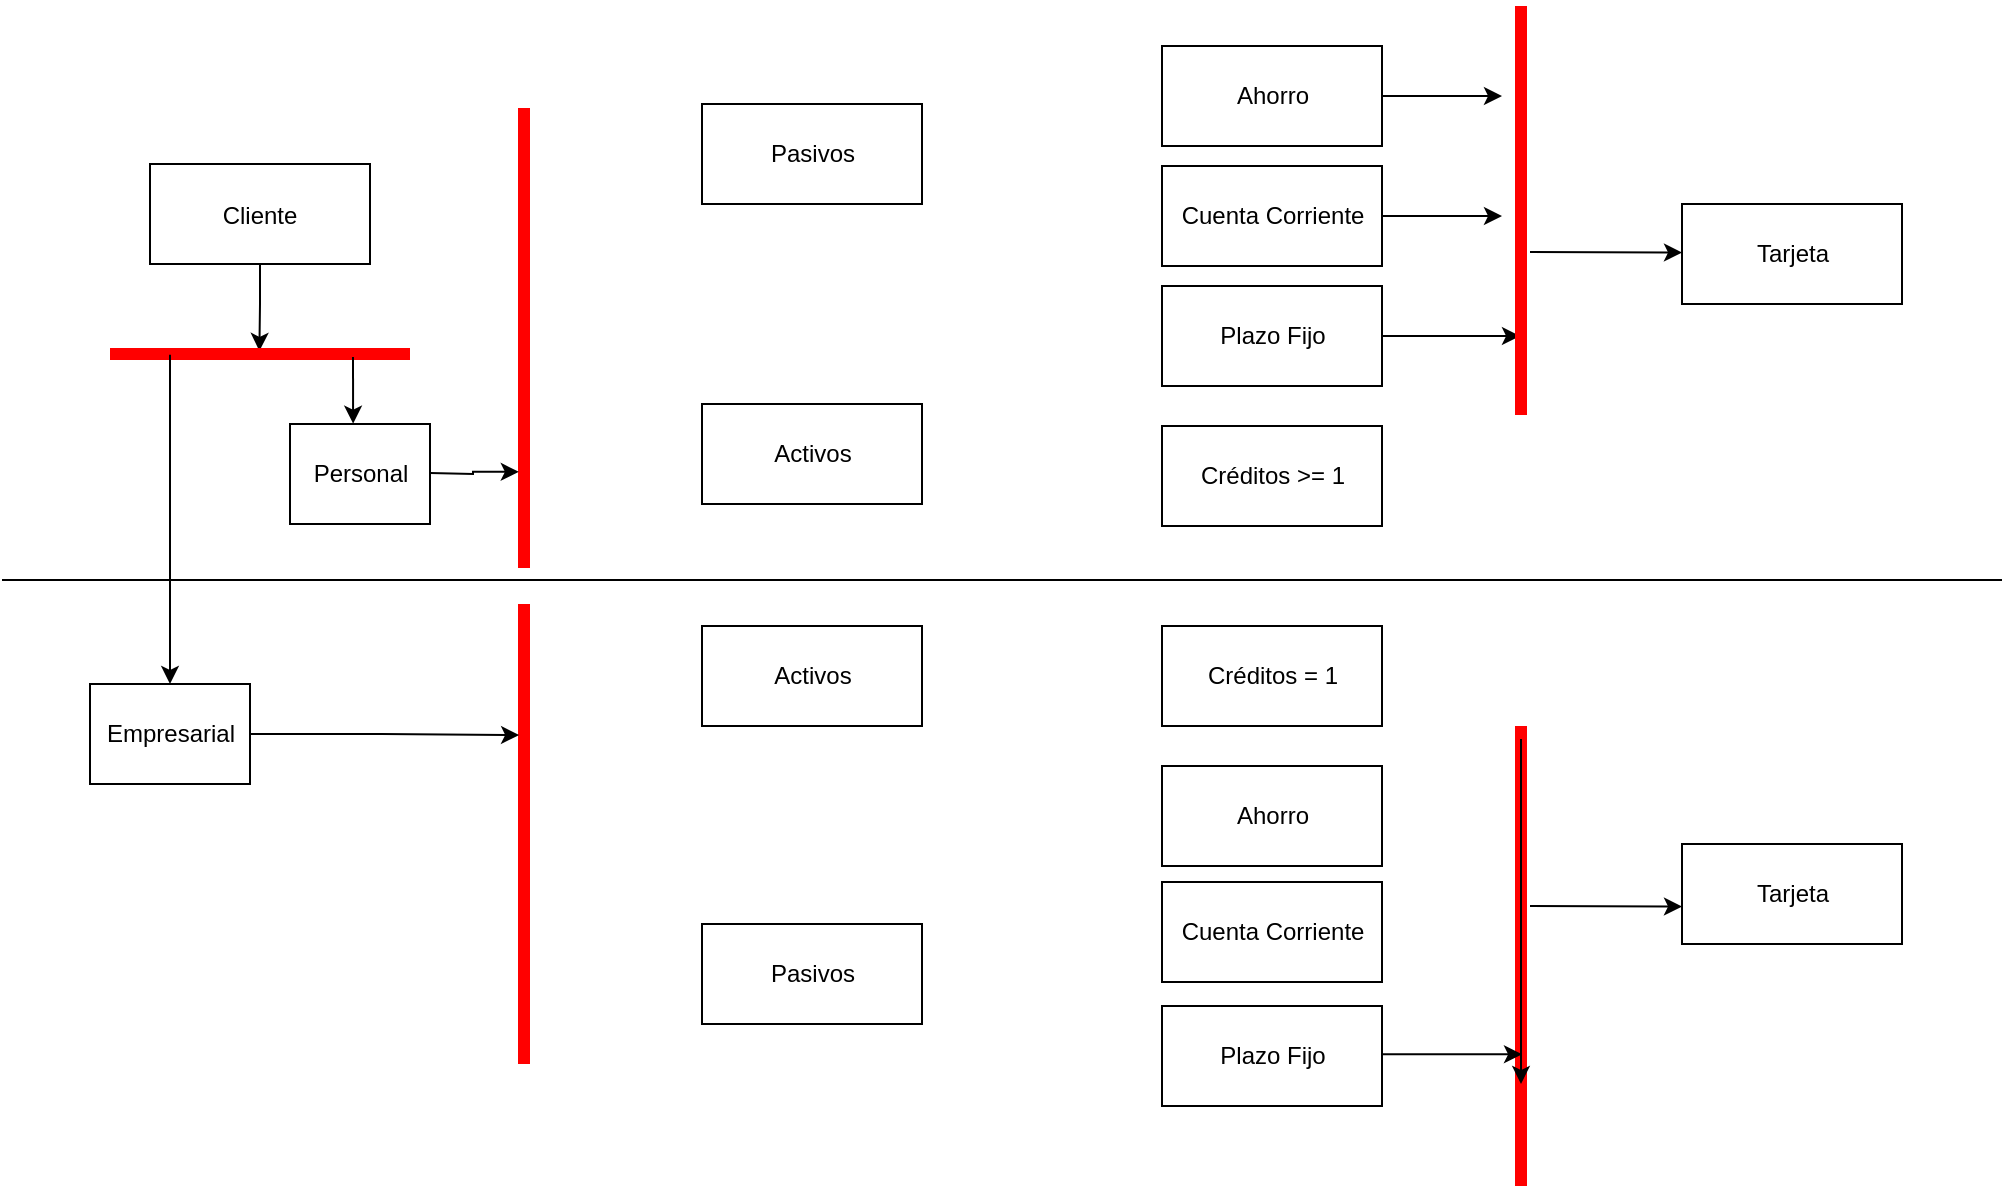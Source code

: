 <mxfile version="15.5.6" type="github">
  <diagram name="Page-1" id="e7e014a7-5840-1c2e-5031-d8a46d1fe8dd">
    <mxGraphModel dx="2076" dy="1158" grid="1" gridSize="10" guides="1" tooltips="1" connect="1" arrows="1" fold="1" page="1" pageScale="1" pageWidth="1169" pageHeight="827" background="none" math="0" shadow="0">
      <root>
        <mxCell id="0" />
        <mxCell id="1" parent="0" />
        <mxCell id="S2fQK8ypGB0jmmI-l9ko-154" value="Pasivos" style="html=1;" vertex="1" parent="1">
          <mxGeometry x="480" y="819" width="110" height="50" as="geometry" />
        </mxCell>
        <mxCell id="S2fQK8ypGB0jmmI-l9ko-155" value="Activos" style="html=1;" vertex="1" parent="1">
          <mxGeometry x="480" y="969" width="110" height="50" as="geometry" />
        </mxCell>
        <mxCell id="S2fQK8ypGB0jmmI-l9ko-156" value="Activos" style="html=1;" vertex="1" parent="1">
          <mxGeometry x="480" y="1080" width="110" height="50" as="geometry" />
        </mxCell>
        <mxCell id="S2fQK8ypGB0jmmI-l9ko-157" value="Pasivos" style="html=1;" vertex="1" parent="1">
          <mxGeometry x="480" y="1229" width="110" height="50" as="geometry" />
        </mxCell>
        <mxCell id="S2fQK8ypGB0jmmI-l9ko-164" style="edgeStyle=orthogonalEdgeStyle;rounded=0;orthogonalLoop=1;jettySize=auto;html=1;entryX=0.498;entryY=0.348;entryDx=0;entryDy=0;entryPerimeter=0;" edge="1" parent="1" source="S2fQK8ypGB0jmmI-l9ko-158" target="S2fQK8ypGB0jmmI-l9ko-160">
          <mxGeometry relative="1" as="geometry" />
        </mxCell>
        <mxCell id="S2fQK8ypGB0jmmI-l9ko-158" value="Cliente" style="" vertex="1" parent="1">
          <mxGeometry x="204" y="849" width="110" height="50" as="geometry" />
        </mxCell>
        <mxCell id="S2fQK8ypGB0jmmI-l9ko-159" value="Empresarial" style="html=1;" vertex="1" parent="1">
          <mxGeometry x="174" y="1109" width="80" height="50" as="geometry" />
        </mxCell>
        <mxCell id="S2fQK8ypGB0jmmI-l9ko-160" value="" style="shape=line;html=1;strokeWidth=6;strokeColor=#ff0000;rotation=0;" vertex="1" parent="1">
          <mxGeometry x="184" y="939" width="150" height="10" as="geometry" />
        </mxCell>
        <mxCell id="S2fQK8ypGB0jmmI-l9ko-161" value="Personal" style="html=1;" vertex="1" parent="1">
          <mxGeometry x="274" y="979" width="70" height="50" as="geometry" />
        </mxCell>
        <mxCell id="S2fQK8ypGB0jmmI-l9ko-162" value="" style="shape=line;html=1;strokeWidth=6;strokeColor=#ff0000;rotation=-90;" vertex="1" parent="1">
          <mxGeometry x="276" y="931" width="230" height="10" as="geometry" />
        </mxCell>
        <mxCell id="S2fQK8ypGB0jmmI-l9ko-163" value="" style="shape=line;html=1;strokeWidth=6;strokeColor=#ff0000;rotation=-90;" vertex="1" parent="1">
          <mxGeometry x="276" y="1179" width="230" height="10" as="geometry" />
        </mxCell>
        <mxCell id="S2fQK8ypGB0jmmI-l9ko-166" style="edgeStyle=orthogonalEdgeStyle;rounded=0;orthogonalLoop=1;jettySize=auto;html=1;entryX=0.497;entryY=0.682;entryDx=0;entryDy=0;entryPerimeter=0;exitX=0.81;exitY=0.653;exitDx=0;exitDy=0;exitPerimeter=0;" edge="1" parent="1" source="S2fQK8ypGB0jmmI-l9ko-160">
          <mxGeometry relative="1" as="geometry">
            <mxPoint x="306" y="950" as="sourcePoint" />
            <mxPoint x="305.55" y="978.82" as="targetPoint" />
            <Array as="points" />
          </mxGeometry>
        </mxCell>
        <mxCell id="S2fQK8ypGB0jmmI-l9ko-167" style="edgeStyle=orthogonalEdgeStyle;rounded=0;orthogonalLoop=1;jettySize=auto;html=1;entryX=0.5;entryY=0;entryDx=0;entryDy=0;exitX=0.2;exitY=0.539;exitDx=0;exitDy=0;exitPerimeter=0;" edge="1" parent="1" source="S2fQK8ypGB0jmmI-l9ko-160" target="S2fQK8ypGB0jmmI-l9ko-159">
          <mxGeometry relative="1" as="geometry">
            <mxPoint x="214" y="949" as="sourcePoint" />
            <mxPoint x="213.81" y="982.29" as="targetPoint" />
            <Array as="points" />
          </mxGeometry>
        </mxCell>
        <mxCell id="S2fQK8ypGB0jmmI-l9ko-168" style="edgeStyle=orthogonalEdgeStyle;rounded=0;orthogonalLoop=1;jettySize=auto;html=1;entryX=0.715;entryY=0.255;entryDx=0;entryDy=0;exitX=1;exitY=0.5;exitDx=0;exitDy=0;entryPerimeter=0;" edge="1" parent="1" source="S2fQK8ypGB0jmmI-l9ko-159" target="S2fQK8ypGB0jmmI-l9ko-163">
          <mxGeometry relative="1" as="geometry">
            <mxPoint x="308.66" y="1050.0" as="sourcePoint" />
            <mxPoint x="308.66" y="1214.61" as="targetPoint" />
            <Array as="points" />
          </mxGeometry>
        </mxCell>
        <mxCell id="S2fQK8ypGB0jmmI-l9ko-170" style="edgeStyle=orthogonalEdgeStyle;rounded=0;orthogonalLoop=1;jettySize=auto;html=1;exitX=0.2;exitY=0.539;exitDx=0;exitDy=0;exitPerimeter=0;entryX=0.209;entryY=0.24;entryDx=0;entryDy=0;entryPerimeter=0;" edge="1" parent="1" target="S2fQK8ypGB0jmmI-l9ko-162">
          <mxGeometry relative="1" as="geometry">
            <mxPoint x="344" y="1003.5" as="sourcePoint" />
            <mxPoint x="380" y="1003.81" as="targetPoint" />
            <Array as="points" />
          </mxGeometry>
        </mxCell>
        <mxCell id="S2fQK8ypGB0jmmI-l9ko-176" value="Ahorro" style="html=1;" vertex="1" parent="1">
          <mxGeometry x="710" y="1150" width="110" height="50" as="geometry" />
        </mxCell>
        <mxCell id="S2fQK8ypGB0jmmI-l9ko-177" value="Plazo Fijo" style="html=1;" vertex="1" parent="1">
          <mxGeometry x="710" y="1270" width="110" height="50" as="geometry" />
        </mxCell>
        <mxCell id="S2fQK8ypGB0jmmI-l9ko-178" value="Cuenta Corriente" style="html=1;" vertex="1" parent="1">
          <mxGeometry x="710" y="1208" width="110" height="50" as="geometry" />
        </mxCell>
        <mxCell id="S2fQK8ypGB0jmmI-l9ko-207" style="edgeStyle=orthogonalEdgeStyle;rounded=0;orthogonalLoop=1;jettySize=auto;html=1;" edge="1" parent="1" source="S2fQK8ypGB0jmmI-l9ko-179">
          <mxGeometry relative="1" as="geometry">
            <mxPoint x="880" y="815" as="targetPoint" />
          </mxGeometry>
        </mxCell>
        <mxCell id="S2fQK8ypGB0jmmI-l9ko-179" value="Ahorro" style="html=1;" vertex="1" parent="1">
          <mxGeometry x="710" y="790" width="110" height="50" as="geometry" />
        </mxCell>
        <mxCell id="S2fQK8ypGB0jmmI-l9ko-208" style="edgeStyle=orthogonalEdgeStyle;rounded=0;orthogonalLoop=1;jettySize=auto;html=1;" edge="1" parent="1" source="S2fQK8ypGB0jmmI-l9ko-180">
          <mxGeometry relative="1" as="geometry">
            <mxPoint x="880" y="875" as="targetPoint" />
          </mxGeometry>
        </mxCell>
        <mxCell id="S2fQK8ypGB0jmmI-l9ko-180" value="Cuenta Corriente" style="html=1;" vertex="1" parent="1">
          <mxGeometry x="710" y="850" width="110" height="50" as="geometry" />
        </mxCell>
        <mxCell id="S2fQK8ypGB0jmmI-l9ko-209" style="edgeStyle=orthogonalEdgeStyle;rounded=0;orthogonalLoop=1;jettySize=auto;html=1;" edge="1" parent="1">
          <mxGeometry relative="1" as="geometry">
            <mxPoint x="889" y="935" as="targetPoint" />
            <mxPoint x="819" y="935" as="sourcePoint" />
          </mxGeometry>
        </mxCell>
        <mxCell id="S2fQK8ypGB0jmmI-l9ko-181" value="Plazo Fijo" style="html=1;" vertex="1" parent="1">
          <mxGeometry x="710" y="910" width="110" height="50" as="geometry" />
        </mxCell>
        <mxCell id="S2fQK8ypGB0jmmI-l9ko-182" value="Créditos &amp;gt;= 1" style="html=1;" vertex="1" parent="1">
          <mxGeometry x="710" y="980" width="110" height="50" as="geometry" />
        </mxCell>
        <mxCell id="S2fQK8ypGB0jmmI-l9ko-183" value="Créditos = 1" style="html=1;" vertex="1" parent="1">
          <mxGeometry x="710" y="1080" width="110" height="50" as="geometry" />
        </mxCell>
        <mxCell id="S2fQK8ypGB0jmmI-l9ko-203" value="Tarjeta" style="html=1;" vertex="1" parent="1">
          <mxGeometry x="970" y="869" width="110" height="50" as="geometry" />
        </mxCell>
        <mxCell id="S2fQK8ypGB0jmmI-l9ko-205" value="" style="line;strokeWidth=1;fillColor=none;align=left;verticalAlign=middle;spacingTop=-1;spacingLeft=3;spacingRight=3;rotatable=0;labelPosition=right;points=[];portConstraint=eastwest;" vertex="1" parent="1">
          <mxGeometry x="130" y="1053" width="1000" height="8" as="geometry" />
        </mxCell>
        <mxCell id="S2fQK8ypGB0jmmI-l9ko-210" value="" style="shape=line;html=1;strokeWidth=6;strokeColor=#ff0000;rotation=-90;" vertex="1" parent="1">
          <mxGeometry x="787.25" y="867.25" width="204.5" height="10" as="geometry" />
        </mxCell>
        <mxCell id="S2fQK8ypGB0jmmI-l9ko-211" style="edgeStyle=orthogonalEdgeStyle;rounded=0;orthogonalLoop=1;jettySize=auto;html=1;" edge="1" parent="1">
          <mxGeometry relative="1" as="geometry">
            <mxPoint x="970" y="893.29" as="targetPoint" />
            <mxPoint x="894" y="893" as="sourcePoint" />
            <Array as="points">
              <mxPoint x="894" y="893" />
            </Array>
          </mxGeometry>
        </mxCell>
        <mxCell id="S2fQK8ypGB0jmmI-l9ko-212" value="" style="shape=line;html=1;strokeWidth=6;strokeColor=#ff0000;rotation=-90;" vertex="1" parent="1">
          <mxGeometry x="774.5" y="1240" width="230" height="10" as="geometry" />
        </mxCell>
        <mxCell id="S2fQK8ypGB0jmmI-l9ko-213" style="edgeStyle=orthogonalEdgeStyle;rounded=0;orthogonalLoop=1;jettySize=auto;html=1;" edge="1" parent="1">
          <mxGeometry relative="1" as="geometry">
            <mxPoint x="890" y="1294.17" as="targetPoint" />
            <mxPoint x="820" y="1294.17" as="sourcePoint" />
          </mxGeometry>
        </mxCell>
        <mxCell id="S2fQK8ypGB0jmmI-l9ko-215" style="edgeStyle=orthogonalEdgeStyle;rounded=0;orthogonalLoop=1;jettySize=auto;html=1;exitX=0.75;exitY=0.5;exitDx=0;exitDy=0;exitPerimeter=0;" edge="1" parent="1">
          <mxGeometry relative="1" as="geometry">
            <mxPoint x="889.5" y="1136.5" as="sourcePoint" />
            <mxPoint x="889.5" y="1309" as="targetPoint" />
          </mxGeometry>
        </mxCell>
        <mxCell id="S2fQK8ypGB0jmmI-l9ko-216" value="Tarjeta" style="html=1;" vertex="1" parent="1">
          <mxGeometry x="970" y="1189" width="110" height="50" as="geometry" />
        </mxCell>
        <mxCell id="S2fQK8ypGB0jmmI-l9ko-217" style="edgeStyle=orthogonalEdgeStyle;rounded=0;orthogonalLoop=1;jettySize=auto;html=1;" edge="1" parent="1">
          <mxGeometry relative="1" as="geometry">
            <mxPoint x="970" y="1220.29" as="targetPoint" />
            <mxPoint x="894" y="1220" as="sourcePoint" />
            <Array as="points">
              <mxPoint x="894" y="1220" />
            </Array>
          </mxGeometry>
        </mxCell>
      </root>
    </mxGraphModel>
  </diagram>
</mxfile>
